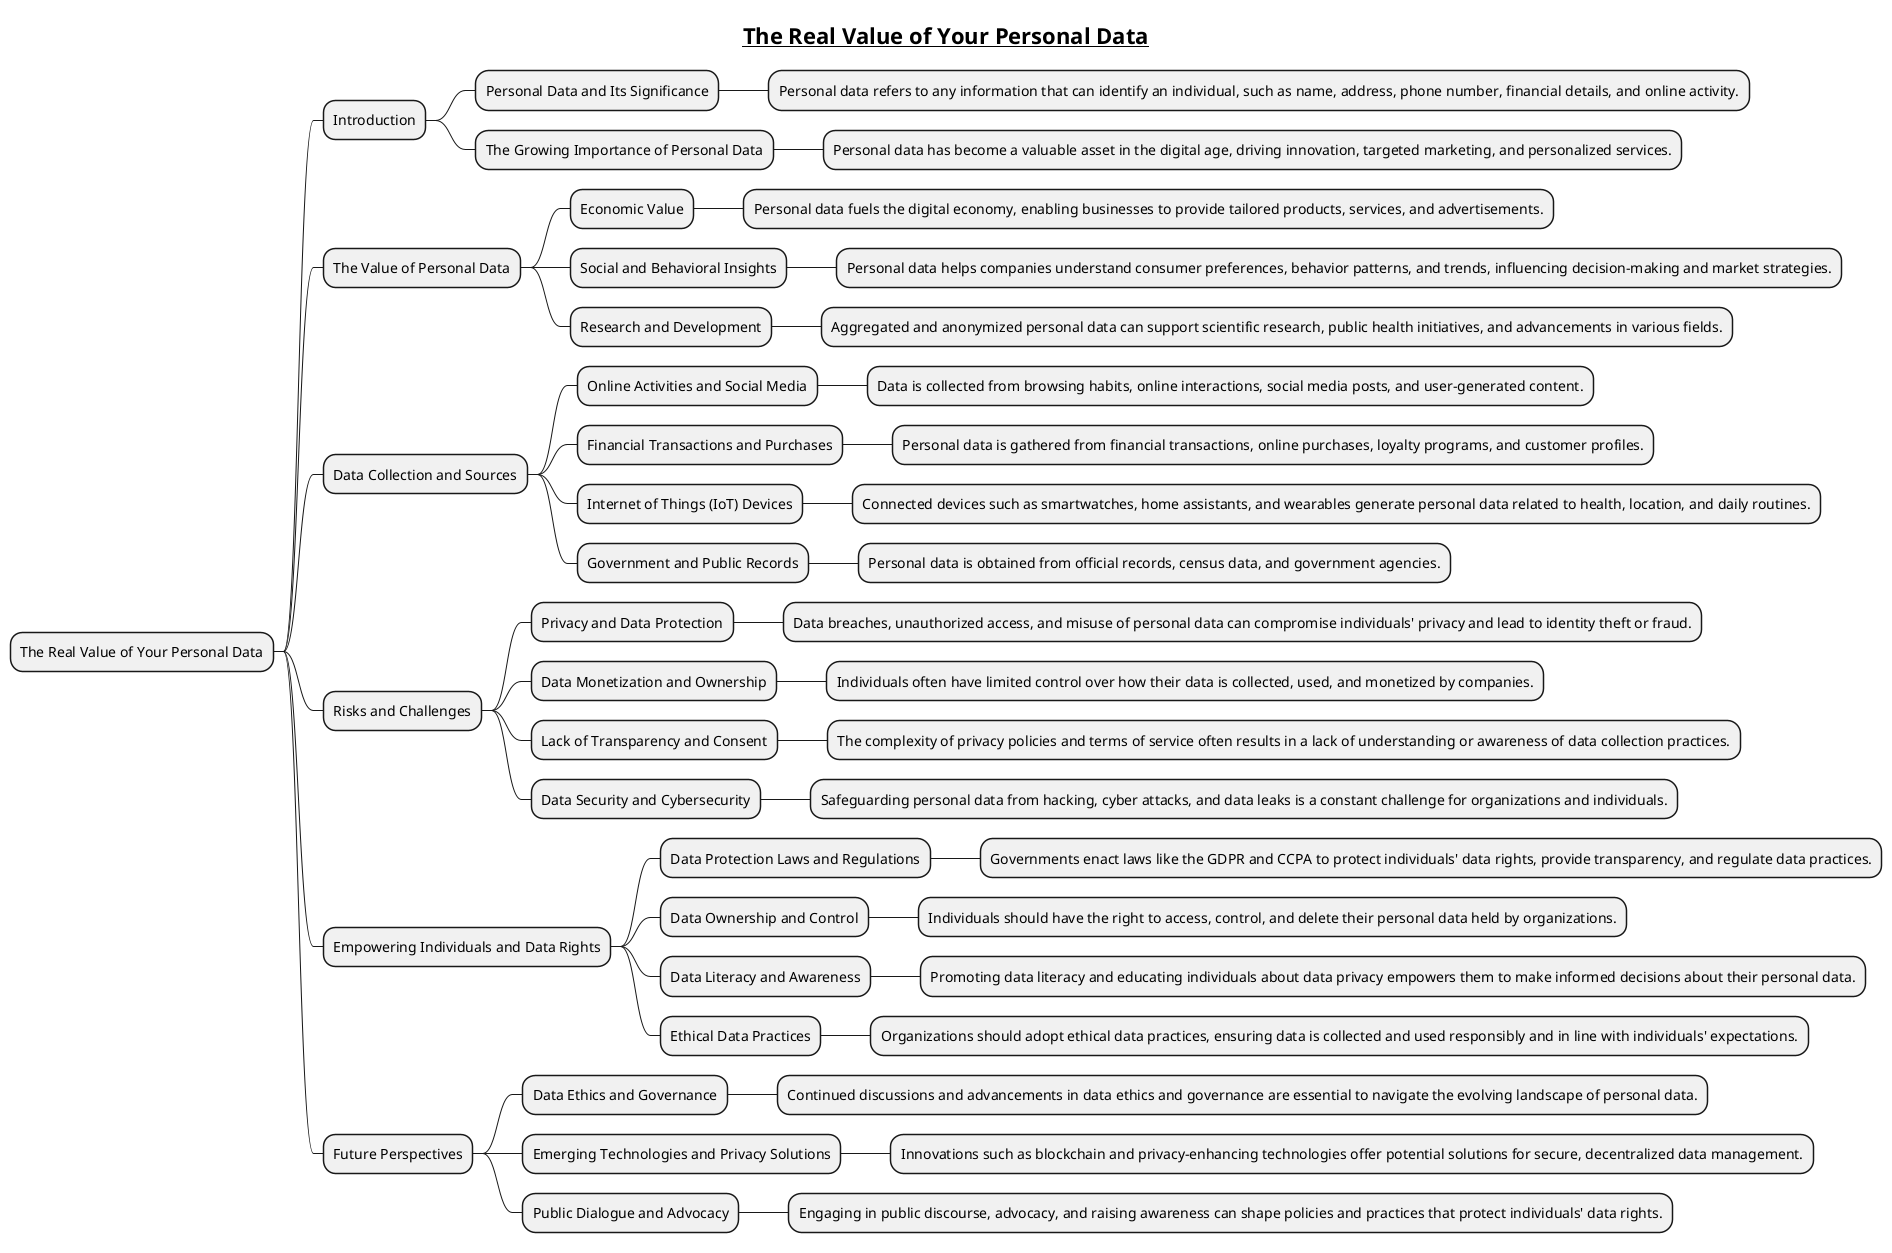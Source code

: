 @startmindmap
title =__The Real Value of Your Personal Data__

* The Real Value of Your Personal Data
** Introduction
*** Personal Data and Its Significance
**** Personal data refers to any information that can identify an individual, such as name, address, phone number, financial details, and online activity.

*** The Growing Importance of Personal Data
**** Personal data has become a valuable asset in the digital age, driving innovation, targeted marketing, and personalized services.

** The Value of Personal Data
*** Economic Value
**** Personal data fuels the digital economy, enabling businesses to provide tailored products, services, and advertisements.

*** Social and Behavioral Insights
**** Personal data helps companies understand consumer preferences, behavior patterns, and trends, influencing decision-making and market strategies.

*** Research and Development
**** Aggregated and anonymized personal data can support scientific research, public health initiatives, and advancements in various fields.

** Data Collection and Sources
*** Online Activities and Social Media
**** Data is collected from browsing habits, online interactions, social media posts, and user-generated content.

*** Financial Transactions and Purchases
**** Personal data is gathered from financial transactions, online purchases, loyalty programs, and customer profiles.

*** Internet of Things (IoT) Devices
**** Connected devices such as smartwatches, home assistants, and wearables generate personal data related to health, location, and daily routines.

*** Government and Public Records
**** Personal data is obtained from official records, census data, and government agencies.

** Risks and Challenges
*** Privacy and Data Protection
**** Data breaches, unauthorized access, and misuse of personal data can compromise individuals' privacy and lead to identity theft or fraud.

*** Data Monetization and Ownership
**** Individuals often have limited control over how their data is collected, used, and monetized by companies.

*** Lack of Transparency and Consent
**** The complexity of privacy policies and terms of service often results in a lack of understanding or awareness of data collection practices.

*** Data Security and Cybersecurity
**** Safeguarding personal data from hacking, cyber attacks, and data leaks is a constant challenge for organizations and individuals.

** Empowering Individuals and Data Rights
*** Data Protection Laws and Regulations
**** Governments enact laws like the GDPR and CCPA to protect individuals' data rights, provide transparency, and regulate data practices.

*** Data Ownership and Control
**** Individuals should have the right to access, control, and delete their personal data held by organizations.

*** Data Literacy and Awareness
**** Promoting data literacy and educating individuals about data privacy empowers them to make informed decisions about their personal data.

*** Ethical Data Practices
**** Organizations should adopt ethical data practices, ensuring data is collected and used responsibly and in line with individuals' expectations.

** Future Perspectives
*** Data Ethics and Governance
**** Continued discussions and advancements in data ethics and governance are essential to navigate the evolving landscape of personal data.

*** Emerging Technologies and Privacy Solutions
**** Innovations such as blockchain and privacy-enhancing technologies offer potential solutions for secure, decentralized data management.

*** Public Dialogue and Advocacy
**** Engaging in public discourse, advocacy, and raising awareness can shape policies and practices that protect individuals' data rights.

@endmindmap
